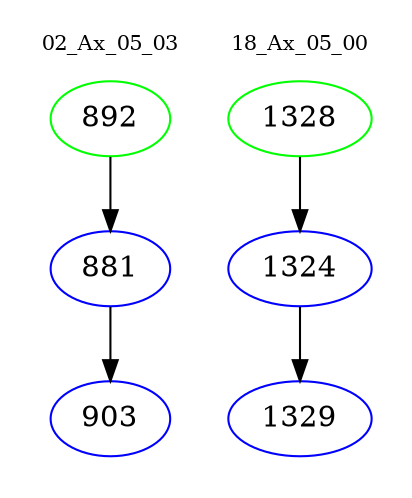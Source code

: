 digraph{
subgraph cluster_0 {
color = white
label = "02_Ax_05_03";
fontsize=10;
T0_892 [label="892", color="green"]
T0_892 -> T0_881 [color="black"]
T0_881 [label="881", color="blue"]
T0_881 -> T0_903 [color="black"]
T0_903 [label="903", color="blue"]
}
subgraph cluster_1 {
color = white
label = "18_Ax_05_00";
fontsize=10;
T1_1328 [label="1328", color="green"]
T1_1328 -> T1_1324 [color="black"]
T1_1324 [label="1324", color="blue"]
T1_1324 -> T1_1329 [color="black"]
T1_1329 [label="1329", color="blue"]
}
}
